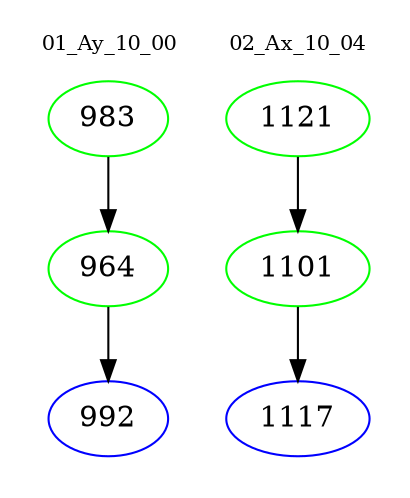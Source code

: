 digraph{
subgraph cluster_0 {
color = white
label = "01_Ay_10_00";
fontsize=10;
T0_983 [label="983", color="green"]
T0_983 -> T0_964 [color="black"]
T0_964 [label="964", color="green"]
T0_964 -> T0_992 [color="black"]
T0_992 [label="992", color="blue"]
}
subgraph cluster_1 {
color = white
label = "02_Ax_10_04";
fontsize=10;
T1_1121 [label="1121", color="green"]
T1_1121 -> T1_1101 [color="black"]
T1_1101 [label="1101", color="green"]
T1_1101 -> T1_1117 [color="black"]
T1_1117 [label="1117", color="blue"]
}
}
